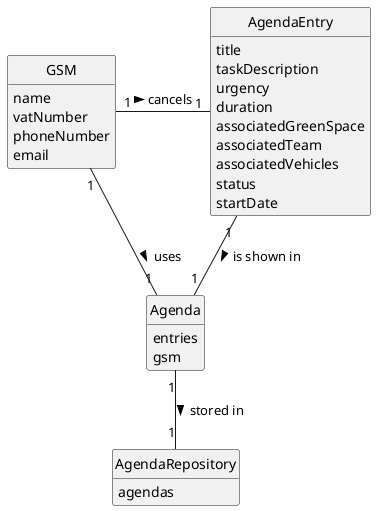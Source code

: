 @startuml
skinparam monochrome true
skinparam packageStyle rectangle
skinparam shadowing false

'left to right direction

skinparam classAttributeIconSize 0

hide circle
hide methods

'title Domain Model

'class Platform {
'  -description
'}

class GSM {
    name
    vatNumber
    phoneNumber
    email
}

class AgendaEntry {
     title
     taskDescription
     urgency
     duration
     associatedGreenSpace
     associatedTeam
     associatedVehicles
     status
     startDate
}

class Agenda {
    entries
    gsm
}

class AgendaRepository {
    agendas
}

'class User {
'    name
'    email
'    password
'}

GSM "1" - "1" AgendaEntry: cancels >
GSM "1" -- "1" Agenda: uses >
AgendaEntry "1" -- "1" Agenda: is shown in >
Agenda "1" -- "1" AgendaRepository: stored in >

@enduml